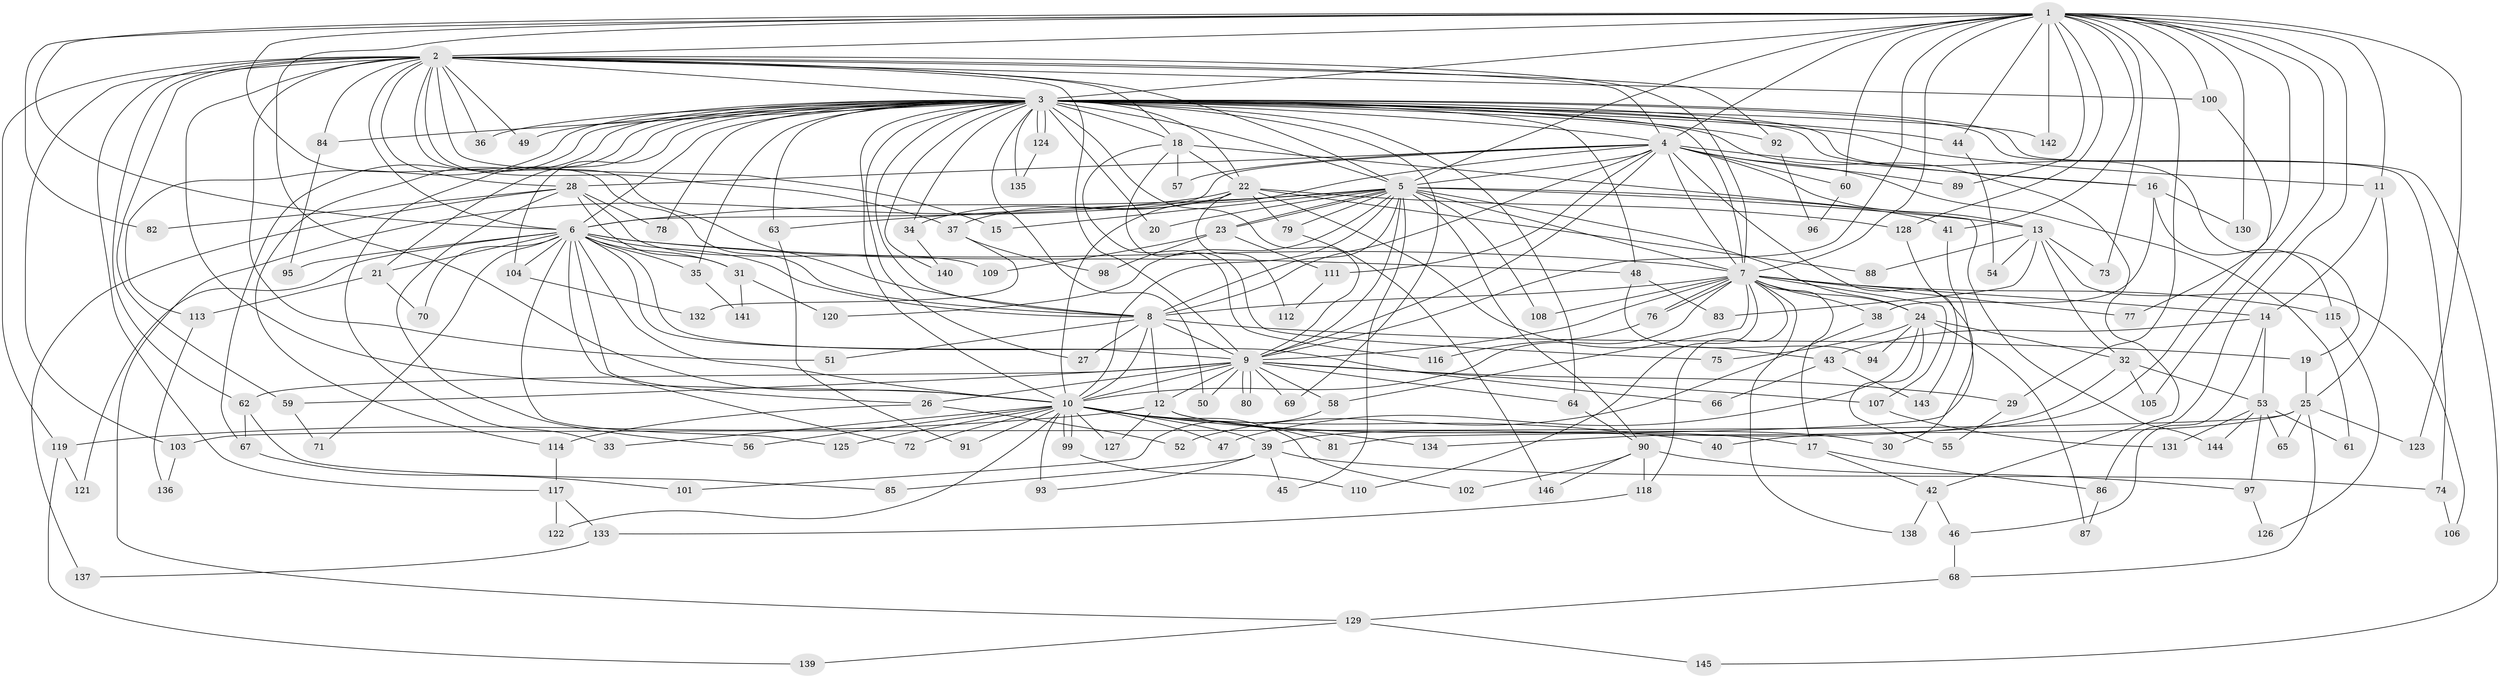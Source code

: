 // Generated by graph-tools (version 1.1) at 2025/13/03/09/25 04:13:41]
// undirected, 146 vertices, 317 edges
graph export_dot {
graph [start="1"]
  node [color=gray90,style=filled];
  1;
  2;
  3;
  4;
  5;
  6;
  7;
  8;
  9;
  10;
  11;
  12;
  13;
  14;
  15;
  16;
  17;
  18;
  19;
  20;
  21;
  22;
  23;
  24;
  25;
  26;
  27;
  28;
  29;
  30;
  31;
  32;
  33;
  34;
  35;
  36;
  37;
  38;
  39;
  40;
  41;
  42;
  43;
  44;
  45;
  46;
  47;
  48;
  49;
  50;
  51;
  52;
  53;
  54;
  55;
  56;
  57;
  58;
  59;
  60;
  61;
  62;
  63;
  64;
  65;
  66;
  67;
  68;
  69;
  70;
  71;
  72;
  73;
  74;
  75;
  76;
  77;
  78;
  79;
  80;
  81;
  82;
  83;
  84;
  85;
  86;
  87;
  88;
  89;
  90;
  91;
  92;
  93;
  94;
  95;
  96;
  97;
  98;
  99;
  100;
  101;
  102;
  103;
  104;
  105;
  106;
  107;
  108;
  109;
  110;
  111;
  112;
  113;
  114;
  115;
  116;
  117;
  118;
  119;
  120;
  121;
  122;
  123;
  124;
  125;
  126;
  127;
  128;
  129;
  130;
  131;
  132;
  133;
  134;
  135;
  136;
  137;
  138;
  139;
  140;
  141;
  142;
  143;
  144;
  145;
  146;
  1 -- 2;
  1 -- 3;
  1 -- 4;
  1 -- 5;
  1 -- 6;
  1 -- 7;
  1 -- 8;
  1 -- 9;
  1 -- 10;
  1 -- 11;
  1 -- 29;
  1 -- 41;
  1 -- 44;
  1 -- 60;
  1 -- 73;
  1 -- 77;
  1 -- 82;
  1 -- 86;
  1 -- 89;
  1 -- 100;
  1 -- 105;
  1 -- 123;
  1 -- 128;
  1 -- 130;
  1 -- 142;
  2 -- 3;
  2 -- 4;
  2 -- 5;
  2 -- 6;
  2 -- 7;
  2 -- 8;
  2 -- 9;
  2 -- 10;
  2 -- 15;
  2 -- 18;
  2 -- 28;
  2 -- 36;
  2 -- 37;
  2 -- 49;
  2 -- 51;
  2 -- 59;
  2 -- 62;
  2 -- 84;
  2 -- 92;
  2 -- 100;
  2 -- 103;
  2 -- 117;
  2 -- 119;
  3 -- 4;
  3 -- 5;
  3 -- 6;
  3 -- 7;
  3 -- 8;
  3 -- 9;
  3 -- 10;
  3 -- 11;
  3 -- 16;
  3 -- 18;
  3 -- 19;
  3 -- 20;
  3 -- 21;
  3 -- 22;
  3 -- 27;
  3 -- 33;
  3 -- 34;
  3 -- 35;
  3 -- 36;
  3 -- 42;
  3 -- 44;
  3 -- 48;
  3 -- 49;
  3 -- 50;
  3 -- 63;
  3 -- 64;
  3 -- 67;
  3 -- 69;
  3 -- 74;
  3 -- 78;
  3 -- 84;
  3 -- 92;
  3 -- 104;
  3 -- 113;
  3 -- 114;
  3 -- 124;
  3 -- 124;
  3 -- 135;
  3 -- 140;
  3 -- 142;
  3 -- 145;
  4 -- 5;
  4 -- 6;
  4 -- 7;
  4 -- 8;
  4 -- 9;
  4 -- 10;
  4 -- 13;
  4 -- 16;
  4 -- 28;
  4 -- 30;
  4 -- 57;
  4 -- 60;
  4 -- 61;
  4 -- 89;
  4 -- 111;
  5 -- 6;
  5 -- 7;
  5 -- 8;
  5 -- 9;
  5 -- 10;
  5 -- 13;
  5 -- 15;
  5 -- 20;
  5 -- 23;
  5 -- 23;
  5 -- 24;
  5 -- 41;
  5 -- 45;
  5 -- 63;
  5 -- 79;
  5 -- 90;
  5 -- 108;
  5 -- 120;
  6 -- 7;
  6 -- 8;
  6 -- 9;
  6 -- 10;
  6 -- 21;
  6 -- 26;
  6 -- 31;
  6 -- 35;
  6 -- 48;
  6 -- 66;
  6 -- 70;
  6 -- 71;
  6 -- 72;
  6 -- 95;
  6 -- 104;
  6 -- 121;
  6 -- 125;
  7 -- 8;
  7 -- 9;
  7 -- 10;
  7 -- 14;
  7 -- 17;
  7 -- 24;
  7 -- 38;
  7 -- 58;
  7 -- 76;
  7 -- 76;
  7 -- 77;
  7 -- 107;
  7 -- 108;
  7 -- 110;
  7 -- 115;
  7 -- 118;
  7 -- 138;
  8 -- 9;
  8 -- 10;
  8 -- 12;
  8 -- 19;
  8 -- 27;
  8 -- 51;
  9 -- 10;
  9 -- 12;
  9 -- 26;
  9 -- 29;
  9 -- 50;
  9 -- 58;
  9 -- 59;
  9 -- 62;
  9 -- 64;
  9 -- 69;
  9 -- 80;
  9 -- 80;
  9 -- 107;
  10 -- 33;
  10 -- 39;
  10 -- 40;
  10 -- 47;
  10 -- 56;
  10 -- 72;
  10 -- 81;
  10 -- 91;
  10 -- 93;
  10 -- 99;
  10 -- 99;
  10 -- 102;
  10 -- 122;
  10 -- 125;
  10 -- 127;
  10 -- 134;
  11 -- 14;
  11 -- 25;
  12 -- 17;
  12 -- 30;
  12 -- 119;
  12 -- 127;
  13 -- 32;
  13 -- 54;
  13 -- 73;
  13 -- 83;
  13 -- 88;
  13 -- 106;
  14 -- 43;
  14 -- 46;
  14 -- 53;
  16 -- 38;
  16 -- 115;
  16 -- 130;
  17 -- 42;
  17 -- 86;
  18 -- 22;
  18 -- 57;
  18 -- 75;
  18 -- 116;
  18 -- 144;
  19 -- 25;
  21 -- 70;
  21 -- 113;
  22 -- 34;
  22 -- 37;
  22 -- 43;
  22 -- 79;
  22 -- 88;
  22 -- 112;
  22 -- 128;
  22 -- 129;
  23 -- 98;
  23 -- 109;
  23 -- 111;
  24 -- 32;
  24 -- 47;
  24 -- 55;
  24 -- 75;
  24 -- 87;
  24 -- 94;
  25 -- 40;
  25 -- 65;
  25 -- 68;
  25 -- 103;
  25 -- 123;
  26 -- 52;
  26 -- 114;
  28 -- 31;
  28 -- 56;
  28 -- 78;
  28 -- 82;
  28 -- 109;
  28 -- 137;
  29 -- 55;
  31 -- 120;
  31 -- 141;
  32 -- 39;
  32 -- 53;
  32 -- 105;
  34 -- 140;
  35 -- 141;
  37 -- 98;
  37 -- 132;
  38 -- 52;
  39 -- 45;
  39 -- 74;
  39 -- 85;
  39 -- 93;
  41 -- 81;
  42 -- 46;
  42 -- 138;
  43 -- 66;
  43 -- 143;
  44 -- 54;
  46 -- 68;
  48 -- 83;
  48 -- 94;
  53 -- 61;
  53 -- 65;
  53 -- 97;
  53 -- 131;
  53 -- 144;
  58 -- 101;
  59 -- 71;
  60 -- 96;
  62 -- 67;
  62 -- 85;
  63 -- 91;
  64 -- 90;
  67 -- 101;
  68 -- 129;
  74 -- 106;
  76 -- 116;
  79 -- 146;
  84 -- 95;
  86 -- 87;
  90 -- 97;
  90 -- 102;
  90 -- 118;
  90 -- 146;
  92 -- 96;
  97 -- 126;
  99 -- 110;
  100 -- 134;
  103 -- 136;
  104 -- 132;
  107 -- 131;
  111 -- 112;
  113 -- 136;
  114 -- 117;
  115 -- 126;
  117 -- 122;
  117 -- 133;
  118 -- 133;
  119 -- 121;
  119 -- 139;
  124 -- 135;
  128 -- 143;
  129 -- 139;
  129 -- 145;
  133 -- 137;
}
